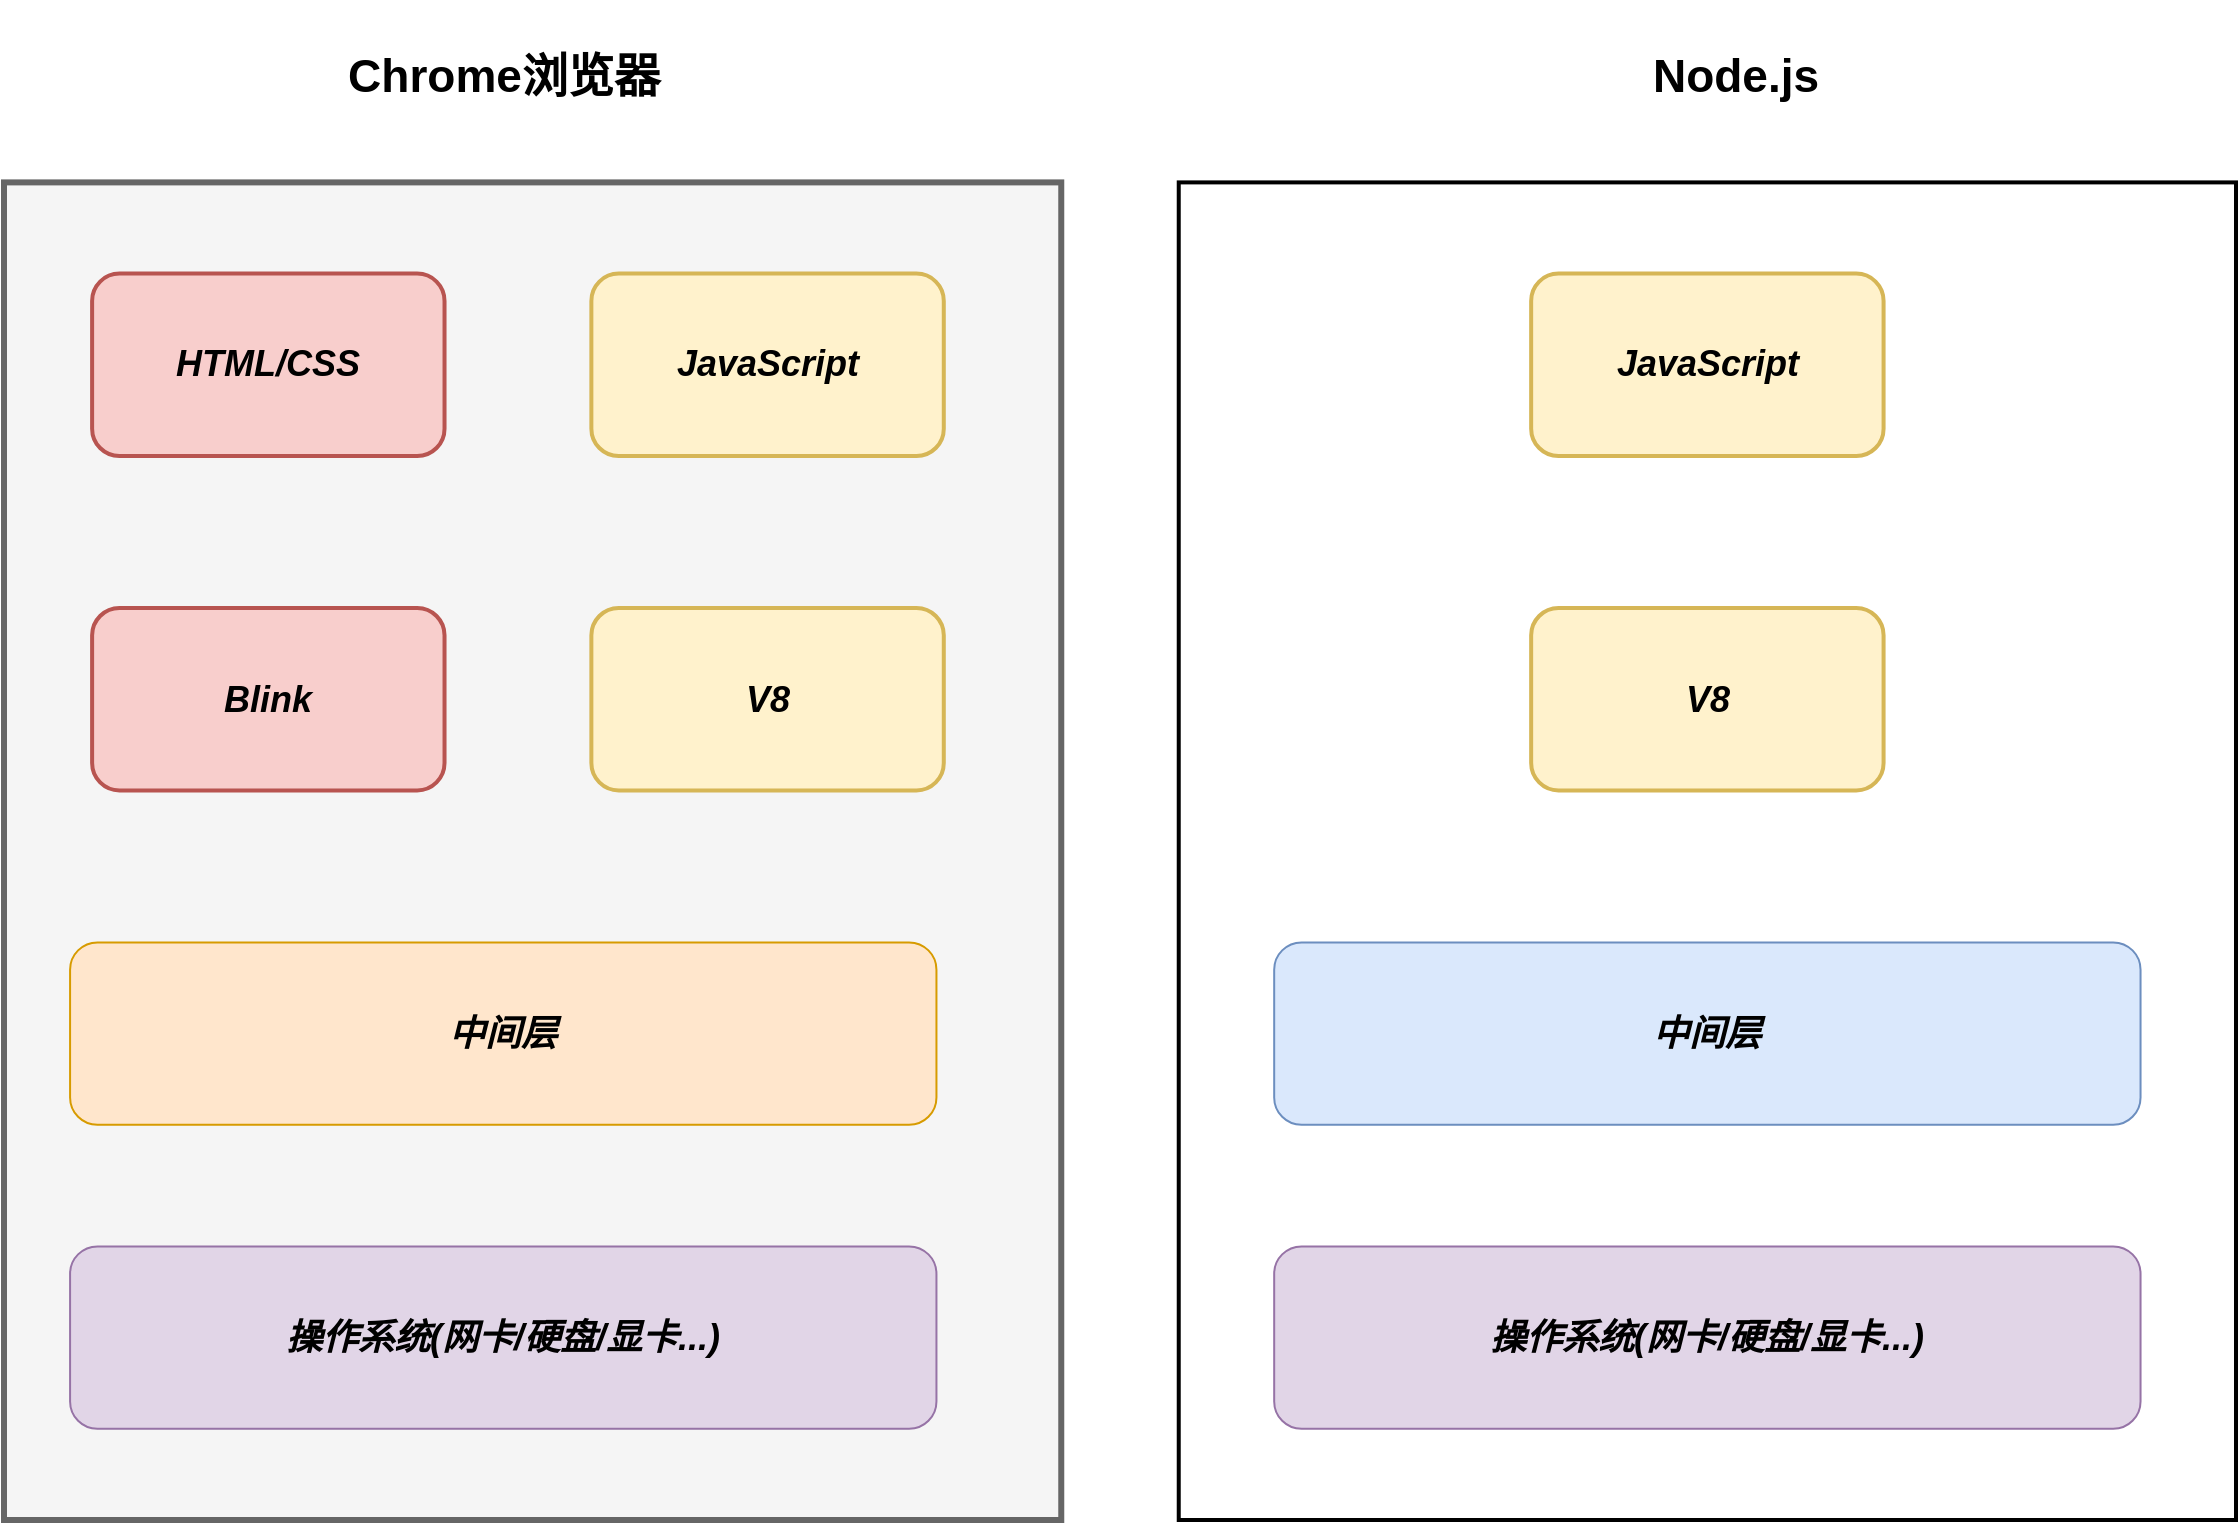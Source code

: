 <mxfile version="24.7.12">
  <diagram name="第 1 页" id="PIsH6AbozlUgCDNNjBUL">
    <mxGraphModel dx="1434" dy="746" grid="1" gridSize="10" guides="1" tooltips="1" connect="1" arrows="1" fold="1" page="1" pageScale="1" pageWidth="1169" pageHeight="827" math="0" shadow="0">
      <root>
        <mxCell id="0" />
        <mxCell id="1" parent="0" />
        <mxCell id="9CkLKUWdHfgpoOwfOIhb-16" value="" style="group" vertex="1" connectable="0" parent="1">
          <mxGeometry x="34" y="40" width="1116" height="760" as="geometry" />
        </mxCell>
        <mxCell id="9CkLKUWdHfgpoOwfOIhb-2" value="" style="rounded=0;whiteSpace=wrap;html=1;fillColor=#f5f5f5;fontColor=#333333;strokeColor=#666666;strokeWidth=3;" vertex="1" parent="9CkLKUWdHfgpoOwfOIhb-16">
          <mxGeometry y="91.2" width="528.632" height="668.8" as="geometry" />
        </mxCell>
        <mxCell id="9CkLKUWdHfgpoOwfOIhb-3" value="" style="rounded=0;whiteSpace=wrap;html=1;strokeWidth=2;" vertex="1" parent="9CkLKUWdHfgpoOwfOIhb-16">
          <mxGeometry x="587.368" y="91.2" width="528.632" height="668.8" as="geometry" />
        </mxCell>
        <mxCell id="9CkLKUWdHfgpoOwfOIhb-4" value="&lt;font style=&quot;font-size: 23px;&quot;&gt;&lt;b style=&quot;font-size: 23px;&quot;&gt;Chrome浏览器&lt;/b&gt;&lt;/font&gt;" style="text;html=1;align=center;verticalAlign=middle;whiteSpace=wrap;rounded=0;fontSize=23;" vertex="1" parent="9CkLKUWdHfgpoOwfOIhb-16">
          <mxGeometry x="161.526" width="176.211" height="76" as="geometry" />
        </mxCell>
        <mxCell id="9CkLKUWdHfgpoOwfOIhb-5" value="&lt;font style=&quot;font-size: 23px;&quot;&gt;&lt;b style=&quot;font-size: 23px;&quot;&gt;Node.js&lt;/b&gt;&lt;/font&gt;" style="text;html=1;align=center;verticalAlign=middle;whiteSpace=wrap;rounded=0;fontSize=23;" vertex="1" parent="9CkLKUWdHfgpoOwfOIhb-16">
          <mxGeometry x="822.316" y="15.2" width="88.105" height="45.6" as="geometry" />
        </mxCell>
        <mxCell id="9CkLKUWdHfgpoOwfOIhb-6" value="&lt;b style=&quot;font-size: 18px;&quot;&gt;&lt;font style=&quot;font-size: 18px;&quot;&gt;&lt;i style=&quot;font-size: 18px;&quot;&gt;HTML/CSS&lt;/i&gt;&lt;/font&gt;&lt;/b&gt;" style="rounded=1;whiteSpace=wrap;html=1;fillColor=#f8cecc;strokeColor=#b85450;strokeWidth=2;fontSize=18;" vertex="1" parent="9CkLKUWdHfgpoOwfOIhb-16">
          <mxGeometry x="44.053" y="136.8" width="176.211" height="91.2" as="geometry" />
        </mxCell>
        <mxCell id="9CkLKUWdHfgpoOwfOIhb-7" value="&lt;b style=&quot;font-size: 18px;&quot;&gt;&lt;i style=&quot;font-size: 18px;&quot;&gt;JavaScript&lt;/i&gt;&lt;/b&gt;" style="rounded=1;whiteSpace=wrap;html=1;fillColor=#fff2cc;strokeColor=#d6b656;strokeWidth=2;fontSize=18;" vertex="1" parent="9CkLKUWdHfgpoOwfOIhb-16">
          <mxGeometry x="293.684" y="136.8" width="176.211" height="91.2" as="geometry" />
        </mxCell>
        <mxCell id="9CkLKUWdHfgpoOwfOIhb-8" value="&lt;i style=&quot;font-size: 18px;&quot;&gt;&lt;b style=&quot;font-size: 18px;&quot;&gt;Blink&lt;/b&gt;&lt;/i&gt;" style="rounded=1;whiteSpace=wrap;html=1;fillColor=#f8cecc;strokeColor=#b85450;strokeWidth=2;fontSize=18;" vertex="1" parent="9CkLKUWdHfgpoOwfOIhb-16">
          <mxGeometry x="44.053" y="304" width="176.211" height="91.2" as="geometry" />
        </mxCell>
        <mxCell id="9CkLKUWdHfgpoOwfOIhb-9" value="&lt;b style=&quot;font-size: 18px;&quot;&gt;&lt;i style=&quot;font-size: 18px;&quot;&gt;V8&lt;/i&gt;&lt;/b&gt;" style="rounded=1;whiteSpace=wrap;html=1;fillColor=#fff2cc;strokeColor=#d6b656;strokeWidth=2;fontSize=18;" vertex="1" parent="9CkLKUWdHfgpoOwfOIhb-16">
          <mxGeometry x="293.684" y="304" width="176.211" height="91.2" as="geometry" />
        </mxCell>
        <mxCell id="9CkLKUWdHfgpoOwfOIhb-10" value="&lt;i style=&quot;font-size: 18px;&quot;&gt;&lt;b style=&quot;font-size: 18px;&quot;&gt;中间层&lt;/b&gt;&lt;/i&gt;" style="rounded=1;whiteSpace=wrap;html=1;fillColor=#ffe6cc;strokeColor=#d79b00;fontSize=18;" vertex="1" parent="9CkLKUWdHfgpoOwfOIhb-16">
          <mxGeometry x="33.039" y="471.2" width="433.184" height="91.2" as="geometry" />
        </mxCell>
        <mxCell id="9CkLKUWdHfgpoOwfOIhb-11" value="&lt;i style=&quot;font-size: 18px;&quot;&gt;&lt;b style=&quot;font-size: 18px;&quot;&gt;操作系统(网卡/硬盘/显卡...)&lt;/b&gt;&lt;/i&gt;" style="rounded=1;whiteSpace=wrap;html=1;fillColor=#e1d5e7;strokeColor=#9673a6;fontSize=18;" vertex="1" parent="9CkLKUWdHfgpoOwfOIhb-16">
          <mxGeometry x="33.039" y="623.2" width="433.184" height="91.2" as="geometry" />
        </mxCell>
        <mxCell id="9CkLKUWdHfgpoOwfOIhb-12" value="&lt;b style=&quot;font-size: 18px;&quot;&gt;&lt;i style=&quot;font-size: 18px;&quot;&gt;JavaScript&lt;/i&gt;&lt;/b&gt;" style="rounded=1;whiteSpace=wrap;html=1;fillColor=#fff2cc;strokeColor=#d6b656;strokeWidth=2;fontSize=18;" vertex="1" parent="9CkLKUWdHfgpoOwfOIhb-16">
          <mxGeometry x="763.579" y="136.8" width="176.211" height="91.2" as="geometry" />
        </mxCell>
        <mxCell id="9CkLKUWdHfgpoOwfOIhb-13" value="&lt;b style=&quot;font-size: 18px;&quot;&gt;&lt;i style=&quot;font-size: 18px;&quot;&gt;V8&lt;/i&gt;&lt;/b&gt;" style="rounded=1;whiteSpace=wrap;html=1;fillColor=#fff2cc;strokeColor=#d6b656;strokeWidth=2;fontSize=18;" vertex="1" parent="9CkLKUWdHfgpoOwfOIhb-16">
          <mxGeometry x="763.579" y="304" width="176.211" height="91.2" as="geometry" />
        </mxCell>
        <mxCell id="9CkLKUWdHfgpoOwfOIhb-14" value="&lt;i style=&quot;font-size: 18px;&quot;&gt;&lt;b style=&quot;font-size: 18px;&quot;&gt;中间层&lt;/b&gt;&lt;/i&gt;" style="rounded=1;whiteSpace=wrap;html=1;fillColor=#dae8fc;strokeColor=#6c8ebf;fontSize=18;" vertex="1" parent="9CkLKUWdHfgpoOwfOIhb-16">
          <mxGeometry x="635.092" y="471.2" width="433.184" height="91.2" as="geometry" />
        </mxCell>
        <mxCell id="9CkLKUWdHfgpoOwfOIhb-15" value="&lt;i style=&quot;font-size: 18px;&quot;&gt;&lt;b style=&quot;font-size: 18px;&quot;&gt;操作系统(网卡/硬盘/显卡...)&lt;/b&gt;&lt;/i&gt;" style="rounded=1;whiteSpace=wrap;html=1;fillColor=#e1d5e7;strokeColor=#9673a6;fontSize=18;" vertex="1" parent="9CkLKUWdHfgpoOwfOIhb-16">
          <mxGeometry x="635.092" y="623.2" width="433.184" height="91.2" as="geometry" />
        </mxCell>
      </root>
    </mxGraphModel>
  </diagram>
</mxfile>
